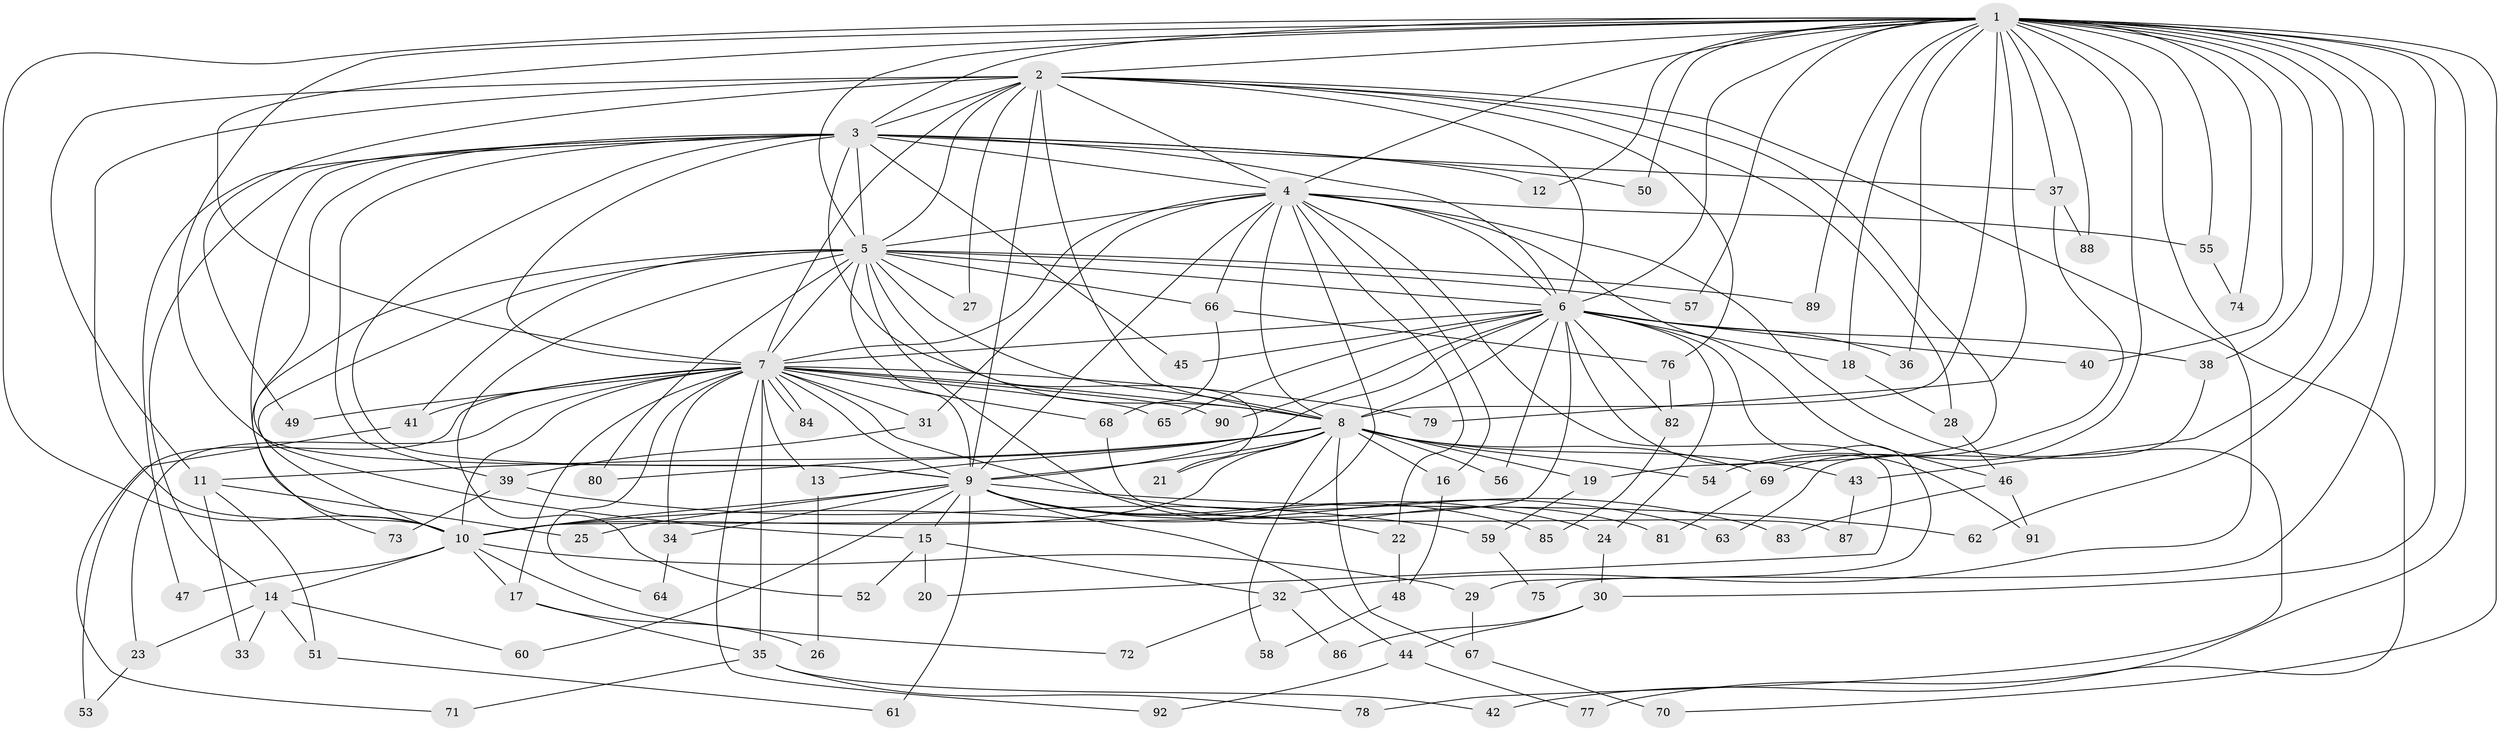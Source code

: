 // Generated by graph-tools (version 1.1) at 2025/34/03/09/25 02:34:46]
// undirected, 92 vertices, 209 edges
graph export_dot {
graph [start="1"]
  node [color=gray90,style=filled];
  1;
  2;
  3;
  4;
  5;
  6;
  7;
  8;
  9;
  10;
  11;
  12;
  13;
  14;
  15;
  16;
  17;
  18;
  19;
  20;
  21;
  22;
  23;
  24;
  25;
  26;
  27;
  28;
  29;
  30;
  31;
  32;
  33;
  34;
  35;
  36;
  37;
  38;
  39;
  40;
  41;
  42;
  43;
  44;
  45;
  46;
  47;
  48;
  49;
  50;
  51;
  52;
  53;
  54;
  55;
  56;
  57;
  58;
  59;
  60;
  61;
  62;
  63;
  64;
  65;
  66;
  67;
  68;
  69;
  70;
  71;
  72;
  73;
  74;
  75;
  76;
  77;
  78;
  79;
  80;
  81;
  82;
  83;
  84;
  85;
  86;
  87;
  88;
  89;
  90;
  91;
  92;
  1 -- 2;
  1 -- 3;
  1 -- 4;
  1 -- 5;
  1 -- 6;
  1 -- 7;
  1 -- 8;
  1 -- 9;
  1 -- 10;
  1 -- 12;
  1 -- 18;
  1 -- 30;
  1 -- 32;
  1 -- 36;
  1 -- 37;
  1 -- 38;
  1 -- 40;
  1 -- 42;
  1 -- 43;
  1 -- 50;
  1 -- 55;
  1 -- 57;
  1 -- 62;
  1 -- 69;
  1 -- 70;
  1 -- 74;
  1 -- 75;
  1 -- 79;
  1 -- 88;
  1 -- 89;
  2 -- 3;
  2 -- 4;
  2 -- 5;
  2 -- 6;
  2 -- 7;
  2 -- 8;
  2 -- 9;
  2 -- 10;
  2 -- 11;
  2 -- 19;
  2 -- 27;
  2 -- 28;
  2 -- 49;
  2 -- 76;
  2 -- 77;
  3 -- 4;
  3 -- 5;
  3 -- 6;
  3 -- 7;
  3 -- 8;
  3 -- 9;
  3 -- 10;
  3 -- 12;
  3 -- 14;
  3 -- 15;
  3 -- 37;
  3 -- 39;
  3 -- 45;
  3 -- 47;
  3 -- 50;
  4 -- 5;
  4 -- 6;
  4 -- 7;
  4 -- 8;
  4 -- 9;
  4 -- 10;
  4 -- 16;
  4 -- 20;
  4 -- 22;
  4 -- 31;
  4 -- 46;
  4 -- 55;
  4 -- 66;
  4 -- 78;
  5 -- 6;
  5 -- 7;
  5 -- 8;
  5 -- 9;
  5 -- 10;
  5 -- 21;
  5 -- 27;
  5 -- 41;
  5 -- 52;
  5 -- 57;
  5 -- 66;
  5 -- 73;
  5 -- 80;
  5 -- 81;
  5 -- 89;
  6 -- 7;
  6 -- 8;
  6 -- 9;
  6 -- 10;
  6 -- 18;
  6 -- 24;
  6 -- 29;
  6 -- 36;
  6 -- 38;
  6 -- 40;
  6 -- 45;
  6 -- 56;
  6 -- 65;
  6 -- 82;
  6 -- 90;
  6 -- 91;
  7 -- 8;
  7 -- 9;
  7 -- 10;
  7 -- 13;
  7 -- 17;
  7 -- 23;
  7 -- 31;
  7 -- 34;
  7 -- 35;
  7 -- 41;
  7 -- 49;
  7 -- 53;
  7 -- 64;
  7 -- 65;
  7 -- 68;
  7 -- 79;
  7 -- 83;
  7 -- 84;
  7 -- 84;
  7 -- 90;
  7 -- 92;
  8 -- 9;
  8 -- 10;
  8 -- 11;
  8 -- 13;
  8 -- 16;
  8 -- 19;
  8 -- 21;
  8 -- 43;
  8 -- 54;
  8 -- 56;
  8 -- 58;
  8 -- 67;
  8 -- 69;
  8 -- 80;
  9 -- 10;
  9 -- 15;
  9 -- 22;
  9 -- 24;
  9 -- 25;
  9 -- 34;
  9 -- 44;
  9 -- 60;
  9 -- 61;
  9 -- 62;
  9 -- 63;
  9 -- 85;
  10 -- 14;
  10 -- 17;
  10 -- 29;
  10 -- 47;
  10 -- 72;
  11 -- 25;
  11 -- 33;
  11 -- 51;
  13 -- 26;
  14 -- 23;
  14 -- 33;
  14 -- 51;
  14 -- 60;
  15 -- 20;
  15 -- 32;
  15 -- 52;
  16 -- 48;
  17 -- 26;
  17 -- 35;
  18 -- 28;
  19 -- 59;
  22 -- 48;
  23 -- 53;
  24 -- 30;
  28 -- 46;
  29 -- 67;
  30 -- 44;
  30 -- 86;
  31 -- 39;
  32 -- 72;
  32 -- 86;
  34 -- 64;
  35 -- 42;
  35 -- 71;
  35 -- 78;
  37 -- 54;
  37 -- 88;
  38 -- 63;
  39 -- 59;
  39 -- 73;
  41 -- 71;
  43 -- 87;
  44 -- 77;
  44 -- 92;
  46 -- 83;
  46 -- 91;
  48 -- 58;
  51 -- 61;
  55 -- 74;
  59 -- 75;
  66 -- 68;
  66 -- 76;
  67 -- 70;
  68 -- 87;
  69 -- 81;
  76 -- 82;
  82 -- 85;
}
